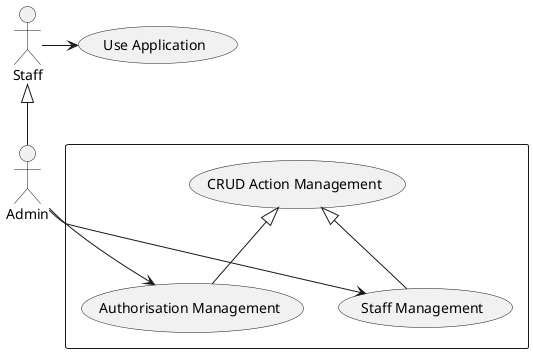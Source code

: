 @startuml

actor Admin
actor Staff

rectangle {
  (CRUD Action Management) as action
  (Authorisation Management) as authorisationMgmt
  (Staff Management) as staffMgmt 
  
  action <|-- authorisationMgmt
  action <|-- staffMgmt
}

(Use Application) as (app)

Staff <|-- Admin
Staff -> app
Admin --> authorisationMgmt
Admin --> staffMgmt


@enduml
